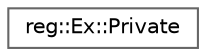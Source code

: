 digraph "Graphical Class Hierarchy"
{
 // INTERACTIVE_SVG=YES
 // LATEX_PDF_SIZE
  bgcolor="transparent";
  edge [fontname=Helvetica,fontsize=10,labelfontname=Helvetica,labelfontsize=10];
  node [fontname=Helvetica,fontsize=10,shape=box,height=0.2,width=0.4];
  rankdir="LR";
  Node0 [label="reg::Ex::Private",height=0.2,width=0.4,color="grey40", fillcolor="white", style="filled",URL="$df/dcd/classreg_1_1_ex_1_1_private.html",tooltip="Private members of a regular expression."];
}
